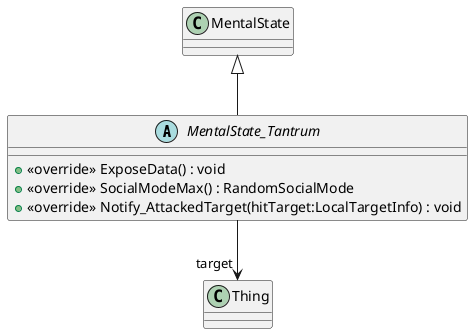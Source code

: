 @startuml
abstract class MentalState_Tantrum {
    + <<override>> ExposeData() : void
    + <<override>> SocialModeMax() : RandomSocialMode
    + <<override>> Notify_AttackedTarget(hitTarget:LocalTargetInfo) : void
}
MentalState <|-- MentalState_Tantrum
MentalState_Tantrum --> "target" Thing
@enduml
